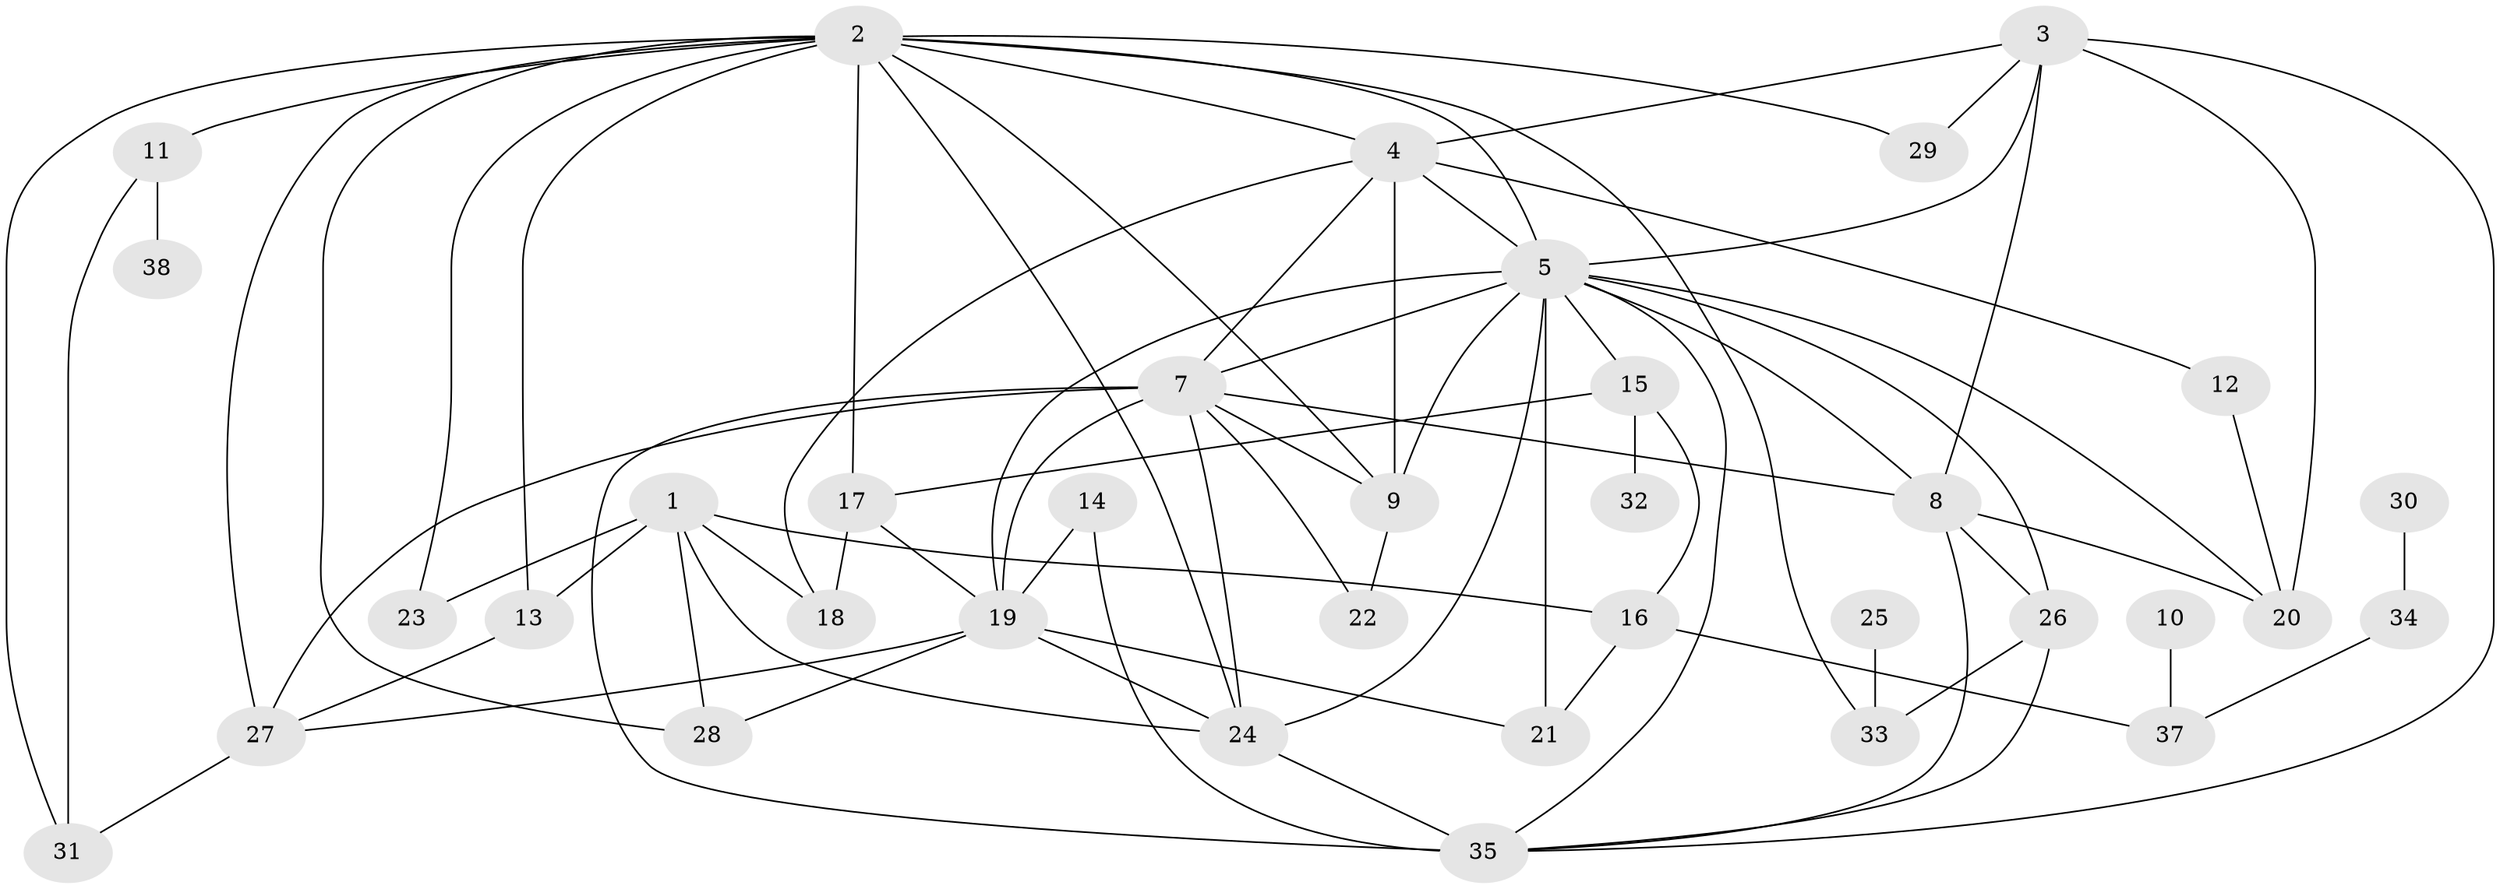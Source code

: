 // original degree distribution, {4: 0.2, 2: 0.26666666666666666, 0: 0.02666666666666667, 5: 0.12, 3: 0.22666666666666666, 1: 0.08, 6: 0.05333333333333334, 7: 0.02666666666666667}
// Generated by graph-tools (version 1.1) at 2025/48/03/04/25 22:48:21]
// undirected, 36 vertices, 76 edges
graph export_dot {
  node [color=gray90,style=filled];
  1;
  2;
  3;
  4;
  5;
  7;
  8;
  9;
  10;
  11;
  12;
  13;
  14;
  15;
  16;
  17;
  18;
  19;
  20;
  21;
  22;
  23;
  24;
  25;
  26;
  27;
  28;
  29;
  30;
  31;
  32;
  33;
  34;
  35;
  37;
  38;
  1 -- 13 [weight=1.0];
  1 -- 16 [weight=1.0];
  1 -- 18 [weight=1.0];
  1 -- 23 [weight=1.0];
  1 -- 24 [weight=1.0];
  1 -- 28 [weight=2.0];
  2 -- 4 [weight=1.0];
  2 -- 5 [weight=1.0];
  2 -- 9 [weight=2.0];
  2 -- 11 [weight=1.0];
  2 -- 13 [weight=1.0];
  2 -- 17 [weight=1.0];
  2 -- 23 [weight=1.0];
  2 -- 24 [weight=1.0];
  2 -- 27 [weight=1.0];
  2 -- 28 [weight=1.0];
  2 -- 29 [weight=1.0];
  2 -- 31 [weight=1.0];
  2 -- 33 [weight=1.0];
  3 -- 4 [weight=1.0];
  3 -- 5 [weight=1.0];
  3 -- 8 [weight=1.0];
  3 -- 20 [weight=1.0];
  3 -- 29 [weight=1.0];
  3 -- 35 [weight=1.0];
  4 -- 5 [weight=1.0];
  4 -- 7 [weight=1.0];
  4 -- 9 [weight=1.0];
  4 -- 12 [weight=1.0];
  4 -- 18 [weight=1.0];
  5 -- 7 [weight=1.0];
  5 -- 8 [weight=1.0];
  5 -- 9 [weight=2.0];
  5 -- 15 [weight=1.0];
  5 -- 19 [weight=1.0];
  5 -- 20 [weight=1.0];
  5 -- 21 [weight=2.0];
  5 -- 24 [weight=1.0];
  5 -- 26 [weight=1.0];
  5 -- 35 [weight=1.0];
  7 -- 8 [weight=1.0];
  7 -- 9 [weight=1.0];
  7 -- 19 [weight=1.0];
  7 -- 22 [weight=1.0];
  7 -- 24 [weight=3.0];
  7 -- 27 [weight=1.0];
  7 -- 35 [weight=2.0];
  8 -- 20 [weight=1.0];
  8 -- 26 [weight=1.0];
  8 -- 35 [weight=1.0];
  9 -- 22 [weight=1.0];
  10 -- 37 [weight=1.0];
  11 -- 31 [weight=1.0];
  11 -- 38 [weight=1.0];
  12 -- 20 [weight=1.0];
  13 -- 27 [weight=1.0];
  14 -- 19 [weight=1.0];
  14 -- 35 [weight=1.0];
  15 -- 16 [weight=1.0];
  15 -- 17 [weight=1.0];
  15 -- 32 [weight=1.0];
  16 -- 21 [weight=1.0];
  16 -- 37 [weight=1.0];
  17 -- 18 [weight=1.0];
  17 -- 19 [weight=1.0];
  19 -- 21 [weight=1.0];
  19 -- 24 [weight=2.0];
  19 -- 27 [weight=1.0];
  19 -- 28 [weight=1.0];
  24 -- 35 [weight=1.0];
  25 -- 33 [weight=1.0];
  26 -- 33 [weight=1.0];
  26 -- 35 [weight=1.0];
  27 -- 31 [weight=1.0];
  30 -- 34 [weight=1.0];
  34 -- 37 [weight=1.0];
}
